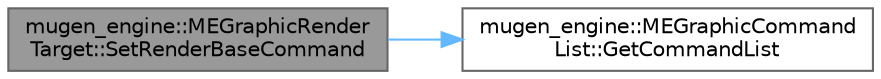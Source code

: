 digraph "mugen_engine::MEGraphicRenderTarget::SetRenderBaseCommand"
{
 // LATEX_PDF_SIZE
  bgcolor="transparent";
  edge [fontname=Helvetica,fontsize=10,labelfontname=Helvetica,labelfontsize=10];
  node [fontname=Helvetica,fontsize=10,shape=box,height=0.2,width=0.4];
  rankdir="LR";
  Node1 [id="Node000001",label="mugen_engine::MEGraphicRender\lTarget::SetRenderBaseCommand",height=0.2,width=0.4,color="gray40", fillcolor="grey60", style="filled", fontcolor="black",tooltip="描画毎に必要なコマンドを積む"];
  Node1 -> Node2 [id="edge1_Node000001_Node000002",color="steelblue1",style="solid",tooltip=" "];
  Node2 [id="Node000002",label="mugen_engine::MEGraphicCommand\lList::GetCommandList",height=0.2,width=0.4,color="grey40", fillcolor="white", style="filled",URL="$classmugen__engine_1_1_m_e_graphic_command_list.html#a5a1e2cc2bc3bca3eddec5081531e5113",tooltip="コマンドリストの生ポインタを取得"];
}
